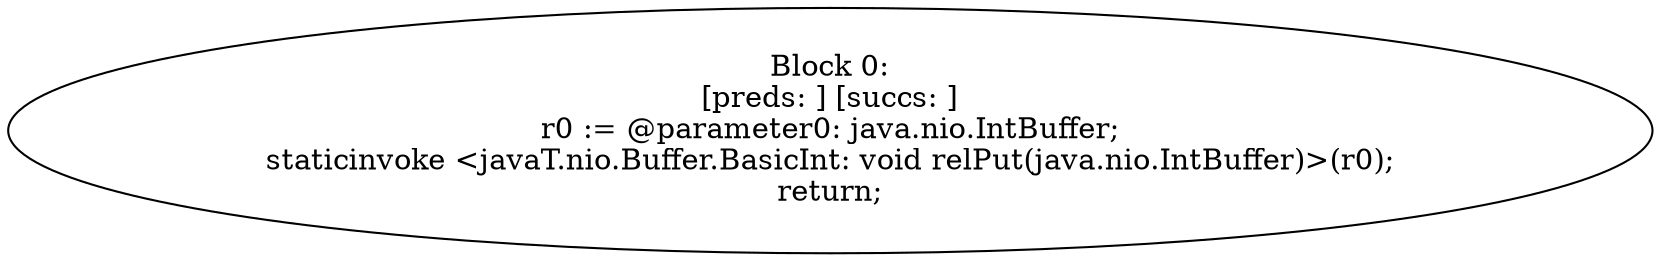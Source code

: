 digraph "unitGraph" {
    "Block 0:
[preds: ] [succs: ]
r0 := @parameter0: java.nio.IntBuffer;
staticinvoke <javaT.nio.Buffer.BasicInt: void relPut(java.nio.IntBuffer)>(r0);
return;
"
}
